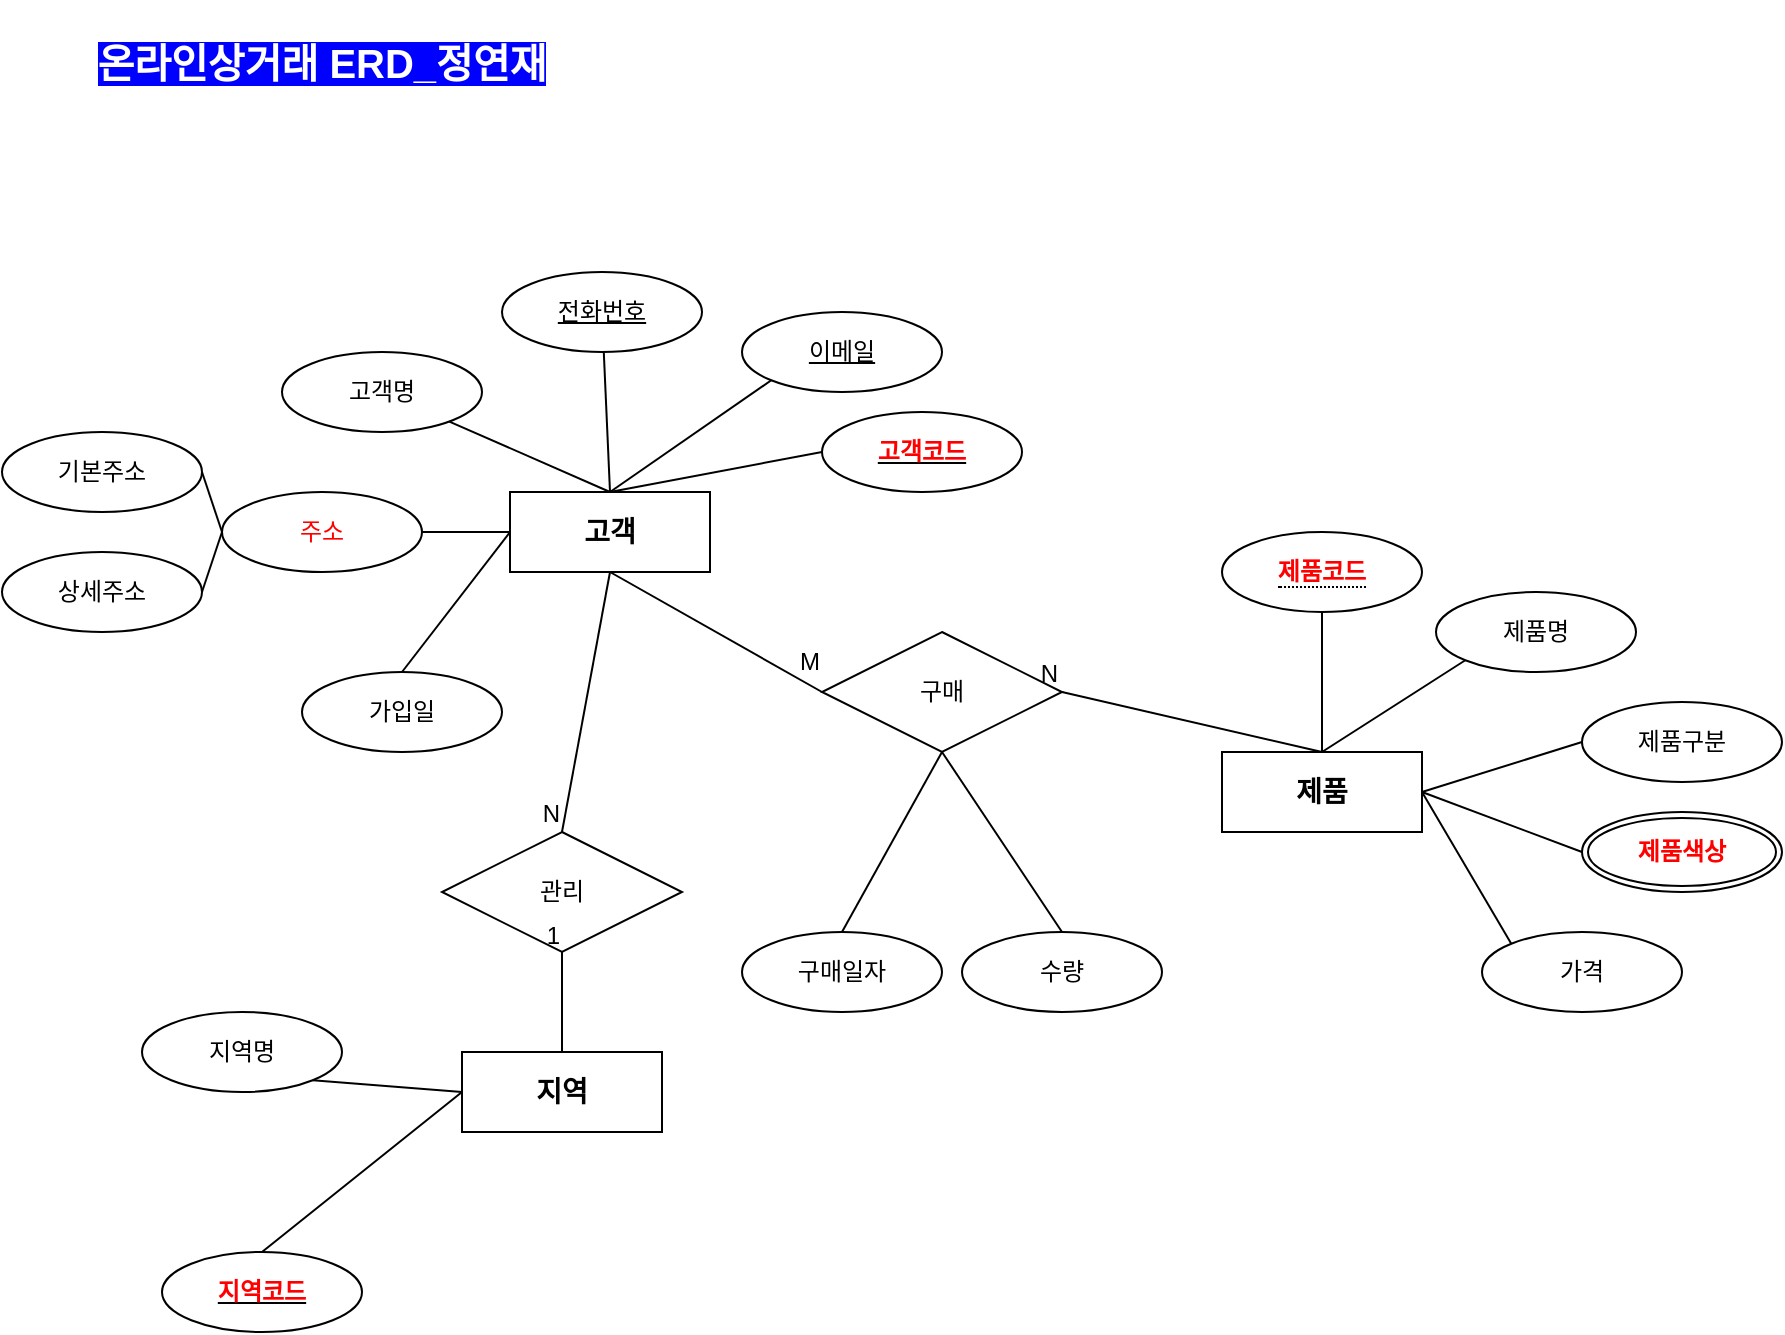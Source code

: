 <mxfile version="22.1.16" type="github">
  <diagram name="페이지-1" id="W0HY6kWPY_1lT_Q2Txw5">
    <mxGraphModel dx="1557" dy="923" grid="1" gridSize="10" guides="1" tooltips="1" connect="1" arrows="1" fold="1" page="1" pageScale="1" pageWidth="827" pageHeight="1169" math="0" shadow="0">
      <root>
        <mxCell id="0" />
        <mxCell id="1" parent="0" />
        <mxCell id="Z0NAfCsCloOLfnVxOBBv-1" value="&lt;b&gt;&lt;font style=&quot;font-size: 14px;&quot;&gt;고객&lt;/font&gt;&lt;/b&gt;" style="whiteSpace=wrap;html=1;align=center;" vertex="1" parent="1">
          <mxGeometry x="264" y="320" width="100" height="40" as="geometry" />
        </mxCell>
        <mxCell id="Z0NAfCsCloOLfnVxOBBv-2" value="상세주소" style="ellipse;whiteSpace=wrap;html=1;align=center;" vertex="1" parent="1">
          <mxGeometry x="10" y="350" width="100" height="40" as="geometry" />
        </mxCell>
        <mxCell id="Z0NAfCsCloOLfnVxOBBv-4" value="고객명" style="ellipse;whiteSpace=wrap;html=1;align=center;" vertex="1" parent="1">
          <mxGeometry x="150" y="250" width="100" height="40" as="geometry" />
        </mxCell>
        <mxCell id="Z0NAfCsCloOLfnVxOBBv-5" value="&lt;font color=&quot;#ff0000&quot;&gt;주소&lt;/font&gt;" style="ellipse;whiteSpace=wrap;html=1;align=center;" vertex="1" parent="1">
          <mxGeometry x="120" y="320" width="100" height="40" as="geometry" />
        </mxCell>
        <mxCell id="Z0NAfCsCloOLfnVxOBBv-6" value="기본주소" style="ellipse;whiteSpace=wrap;html=1;align=center;" vertex="1" parent="1">
          <mxGeometry x="10" y="290" width="100" height="40" as="geometry" />
        </mxCell>
        <mxCell id="Z0NAfCsCloOLfnVxOBBv-8" value="지역명" style="ellipse;whiteSpace=wrap;html=1;align=center;" vertex="1" parent="1">
          <mxGeometry x="80" y="580" width="100" height="40" as="geometry" />
        </mxCell>
        <mxCell id="Z0NAfCsCloOLfnVxOBBv-9" value="제품명" style="ellipse;whiteSpace=wrap;html=1;align=center;" vertex="1" parent="1">
          <mxGeometry x="727" y="370" width="100" height="40" as="geometry" />
        </mxCell>
        <mxCell id="Z0NAfCsCloOLfnVxOBBv-10" value="제품구분" style="ellipse;whiteSpace=wrap;html=1;align=center;" vertex="1" parent="1">
          <mxGeometry x="800" y="425" width="100" height="40" as="geometry" />
        </mxCell>
        <mxCell id="Z0NAfCsCloOLfnVxOBBv-11" value="가격" style="ellipse;whiteSpace=wrap;html=1;align=center;" vertex="1" parent="1">
          <mxGeometry x="750" y="540" width="100" height="40" as="geometry" />
        </mxCell>
        <mxCell id="Z0NAfCsCloOLfnVxOBBv-12" value="가입일" style="ellipse;whiteSpace=wrap;html=1;align=center;" vertex="1" parent="1">
          <mxGeometry x="160" y="410" width="100" height="40" as="geometry" />
        </mxCell>
        <mxCell id="Z0NAfCsCloOLfnVxOBBv-14" value="&lt;b&gt;&lt;font style=&quot;font-size: 14px;&quot;&gt;제품&lt;/font&gt;&lt;/b&gt;" style="whiteSpace=wrap;html=1;align=center;" vertex="1" parent="1">
          <mxGeometry x="620" y="450" width="100" height="40" as="geometry" />
        </mxCell>
        <mxCell id="Z0NAfCsCloOLfnVxOBBv-15" value="&lt;b&gt;&lt;font style=&quot;font-size: 14px;&quot;&gt;지역&lt;/font&gt;&lt;/b&gt;" style="whiteSpace=wrap;html=1;align=center;" vertex="1" parent="1">
          <mxGeometry x="240" y="600" width="100" height="40" as="geometry" />
        </mxCell>
        <mxCell id="Z0NAfCsCloOLfnVxOBBv-16" value="전화번호" style="ellipse;whiteSpace=wrap;html=1;align=center;fontStyle=4;" vertex="1" parent="1">
          <mxGeometry x="260" y="210" width="100" height="40" as="geometry" />
        </mxCell>
        <mxCell id="Z0NAfCsCloOLfnVxOBBv-17" value="이메일" style="ellipse;whiteSpace=wrap;html=1;align=center;fontStyle=4;" vertex="1" parent="1">
          <mxGeometry x="380" y="230" width="100" height="40" as="geometry" />
        </mxCell>
        <mxCell id="Z0NAfCsCloOLfnVxOBBv-18" value="&lt;font color=&quot;#ff0000&quot;&gt;&lt;b&gt;고객코드&lt;/b&gt;&lt;/font&gt;" style="ellipse;whiteSpace=wrap;html=1;align=center;fontStyle=4;" vertex="1" parent="1">
          <mxGeometry x="420" y="280" width="100" height="40" as="geometry" />
        </mxCell>
        <mxCell id="Z0NAfCsCloOLfnVxOBBv-19" value="&lt;font color=&quot;#ff0000&quot;&gt;&lt;b&gt;지역코드&lt;/b&gt;&lt;/font&gt;" style="ellipse;whiteSpace=wrap;html=1;align=center;fontStyle=4;" vertex="1" parent="1">
          <mxGeometry x="90" y="700" width="100" height="40" as="geometry" />
        </mxCell>
        <mxCell id="Z0NAfCsCloOLfnVxOBBv-22" value="&lt;font color=&quot;#ff0000&quot;&gt;&lt;b&gt;제품색상&lt;/b&gt;&lt;/font&gt;" style="ellipse;shape=doubleEllipse;margin=3;whiteSpace=wrap;html=1;align=center;" vertex="1" parent="1">
          <mxGeometry x="800" y="480" width="100" height="40" as="geometry" />
        </mxCell>
        <mxCell id="Z0NAfCsCloOLfnVxOBBv-23" value="" style="endArrow=none;html=1;rounded=0;entryX=0.5;entryY=0;entryDx=0;entryDy=0;" edge="1" parent="1" source="Z0NAfCsCloOLfnVxOBBv-4" target="Z0NAfCsCloOLfnVxOBBv-1">
          <mxGeometry relative="1" as="geometry">
            <mxPoint x="210" y="288.46" as="sourcePoint" />
            <mxPoint x="370" y="288.46" as="targetPoint" />
          </mxGeometry>
        </mxCell>
        <mxCell id="Z0NAfCsCloOLfnVxOBBv-24" value="" style="endArrow=none;html=1;rounded=0;entryX=0.5;entryY=0;entryDx=0;entryDy=0;" edge="1" parent="1" source="Z0NAfCsCloOLfnVxOBBv-16" target="Z0NAfCsCloOLfnVxOBBv-1">
          <mxGeometry relative="1" as="geometry">
            <mxPoint x="300" y="510" as="sourcePoint" />
            <mxPoint x="390" y="150" as="targetPoint" />
          </mxGeometry>
        </mxCell>
        <mxCell id="Z0NAfCsCloOLfnVxOBBv-25" value="" style="endArrow=none;html=1;rounded=0;entryX=0.5;entryY=0;entryDx=0;entryDy=0;exitX=0;exitY=1;exitDx=0;exitDy=0;" edge="1" parent="1" source="Z0NAfCsCloOLfnVxOBBv-17" target="Z0NAfCsCloOLfnVxOBBv-1">
          <mxGeometry relative="1" as="geometry">
            <mxPoint x="370" y="640" as="sourcePoint" />
            <mxPoint x="530" y="640" as="targetPoint" />
          </mxGeometry>
        </mxCell>
        <mxCell id="Z0NAfCsCloOLfnVxOBBv-26" value="" style="endArrow=none;html=1;rounded=0;entryX=0.5;entryY=0;entryDx=0;entryDy=0;exitX=0;exitY=0.5;exitDx=0;exitDy=0;" edge="1" parent="1" source="Z0NAfCsCloOLfnVxOBBv-18" target="Z0NAfCsCloOLfnVxOBBv-1">
          <mxGeometry relative="1" as="geometry">
            <mxPoint x="380" y="650" as="sourcePoint" />
            <mxPoint x="540" y="650" as="targetPoint" />
          </mxGeometry>
        </mxCell>
        <mxCell id="Z0NAfCsCloOLfnVxOBBv-28" value="" style="endArrow=none;html=1;rounded=0;entryX=0;entryY=0.5;entryDx=0;entryDy=0;exitX=1;exitY=0.5;exitDx=0;exitDy=0;" edge="1" parent="1" source="Z0NAfCsCloOLfnVxOBBv-5" target="Z0NAfCsCloOLfnVxOBBv-1">
          <mxGeometry relative="1" as="geometry">
            <mxPoint x="400" y="670" as="sourcePoint" />
            <mxPoint x="560" y="670" as="targetPoint" />
          </mxGeometry>
        </mxCell>
        <mxCell id="Z0NAfCsCloOLfnVxOBBv-30" value="" style="endArrow=none;html=1;rounded=0;entryX=0;entryY=0.5;entryDx=0;entryDy=0;exitX=0.5;exitY=0;exitDx=0;exitDy=0;" edge="1" parent="1" source="Z0NAfCsCloOLfnVxOBBv-12" target="Z0NAfCsCloOLfnVxOBBv-1">
          <mxGeometry relative="1" as="geometry">
            <mxPoint x="420" y="690" as="sourcePoint" />
            <mxPoint x="580" y="690" as="targetPoint" />
          </mxGeometry>
        </mxCell>
        <mxCell id="Z0NAfCsCloOLfnVxOBBv-31" value="" style="endArrow=none;html=1;rounded=0;entryX=0;entryY=0.5;entryDx=0;entryDy=0;exitX=1;exitY=0.5;exitDx=0;exitDy=0;" edge="1" parent="1" source="Z0NAfCsCloOLfnVxOBBv-6" target="Z0NAfCsCloOLfnVxOBBv-5">
          <mxGeometry relative="1" as="geometry">
            <mxPoint x="430" y="700" as="sourcePoint" />
            <mxPoint x="590" y="700" as="targetPoint" />
          </mxGeometry>
        </mxCell>
        <mxCell id="Z0NAfCsCloOLfnVxOBBv-32" value="" style="endArrow=none;html=1;rounded=0;entryX=0;entryY=0.5;entryDx=0;entryDy=0;exitX=1;exitY=0.5;exitDx=0;exitDy=0;" edge="1" parent="1" source="Z0NAfCsCloOLfnVxOBBv-2" target="Z0NAfCsCloOLfnVxOBBv-5">
          <mxGeometry relative="1" as="geometry">
            <mxPoint x="440" y="710" as="sourcePoint" />
            <mxPoint x="600" y="710" as="targetPoint" />
          </mxGeometry>
        </mxCell>
        <mxCell id="Z0NAfCsCloOLfnVxOBBv-33" value="" style="endArrow=none;html=1;rounded=0;entryX=0;entryY=0.5;entryDx=0;entryDy=0;exitX=1;exitY=1;exitDx=0;exitDy=0;" edge="1" parent="1" source="Z0NAfCsCloOLfnVxOBBv-8" target="Z0NAfCsCloOLfnVxOBBv-15">
          <mxGeometry relative="1" as="geometry">
            <mxPoint x="450" y="720" as="sourcePoint" />
            <mxPoint x="610" y="720" as="targetPoint" />
          </mxGeometry>
        </mxCell>
        <mxCell id="Z0NAfCsCloOLfnVxOBBv-34" value="" style="endArrow=none;html=1;rounded=0;entryX=0;entryY=0.5;entryDx=0;entryDy=0;exitX=0.5;exitY=0;exitDx=0;exitDy=0;" edge="1" parent="1" source="Z0NAfCsCloOLfnVxOBBv-19" target="Z0NAfCsCloOLfnVxOBBv-15">
          <mxGeometry relative="1" as="geometry">
            <mxPoint x="460" y="730" as="sourcePoint" />
            <mxPoint x="620" y="730" as="targetPoint" />
          </mxGeometry>
        </mxCell>
        <mxCell id="Z0NAfCsCloOLfnVxOBBv-36" value="" style="endArrow=none;html=1;rounded=0;entryX=1;entryY=0.5;entryDx=0;entryDy=0;exitX=0;exitY=0;exitDx=0;exitDy=0;" edge="1" parent="1" source="Z0NAfCsCloOLfnVxOBBv-11" target="Z0NAfCsCloOLfnVxOBBv-14">
          <mxGeometry relative="1" as="geometry">
            <mxPoint x="480" y="750" as="sourcePoint" />
            <mxPoint x="640" y="750" as="targetPoint" />
          </mxGeometry>
        </mxCell>
        <mxCell id="Z0NAfCsCloOLfnVxOBBv-37" value="" style="endArrow=none;html=1;rounded=0;entryX=1;entryY=0.5;entryDx=0;entryDy=0;exitX=0;exitY=0.5;exitDx=0;exitDy=0;" edge="1" parent="1" source="Z0NAfCsCloOLfnVxOBBv-22" target="Z0NAfCsCloOLfnVxOBBv-14">
          <mxGeometry relative="1" as="geometry">
            <mxPoint x="490" y="760" as="sourcePoint" />
            <mxPoint x="650" y="760" as="targetPoint" />
          </mxGeometry>
        </mxCell>
        <mxCell id="Z0NAfCsCloOLfnVxOBBv-38" value="" style="endArrow=none;html=1;rounded=0;entryX=1;entryY=0.5;entryDx=0;entryDy=0;exitX=0;exitY=0.5;exitDx=0;exitDy=0;" edge="1" parent="1" source="Z0NAfCsCloOLfnVxOBBv-10" target="Z0NAfCsCloOLfnVxOBBv-14">
          <mxGeometry relative="1" as="geometry">
            <mxPoint x="500" y="770" as="sourcePoint" />
            <mxPoint x="660" y="770" as="targetPoint" />
          </mxGeometry>
        </mxCell>
        <mxCell id="Z0NAfCsCloOLfnVxOBBv-39" value="" style="endArrow=none;html=1;rounded=0;entryX=0.5;entryY=0;entryDx=0;entryDy=0;exitX=0;exitY=1;exitDx=0;exitDy=0;" edge="1" parent="1" source="Z0NAfCsCloOLfnVxOBBv-9" target="Z0NAfCsCloOLfnVxOBBv-14">
          <mxGeometry relative="1" as="geometry">
            <mxPoint x="510" y="780" as="sourcePoint" />
            <mxPoint x="670" y="780" as="targetPoint" />
          </mxGeometry>
        </mxCell>
        <mxCell id="Z0NAfCsCloOLfnVxOBBv-41" value="" style="endArrow=none;html=1;rounded=0;entryX=0.5;entryY=0;entryDx=0;entryDy=0;exitX=0.5;exitY=1;exitDx=0;exitDy=0;" edge="1" parent="1" source="Z0NAfCsCloOLfnVxOBBv-45" target="Z0NAfCsCloOLfnVxOBBv-14">
          <mxGeometry relative="1" as="geometry">
            <mxPoint x="520" y="520" as="sourcePoint" />
            <mxPoint x="690" y="800" as="targetPoint" />
          </mxGeometry>
        </mxCell>
        <mxCell id="Z0NAfCsCloOLfnVxOBBv-45" value="&lt;span style=&quot;border-bottom: 1px dotted&quot;&gt;&lt;font color=&quot;#ff0000&quot;&gt;&lt;b&gt;제품코드&lt;/b&gt;&lt;/font&gt;&lt;/span&gt;" style="ellipse;whiteSpace=wrap;html=1;align=center;" vertex="1" parent="1">
          <mxGeometry x="620" y="340" width="100" height="40" as="geometry" />
        </mxCell>
        <mxCell id="Z0NAfCsCloOLfnVxOBBv-46" value="관리" style="shape=rhombus;perimeter=rhombusPerimeter;whiteSpace=wrap;html=1;align=center;" vertex="1" parent="1">
          <mxGeometry x="230" y="490" width="120" height="60" as="geometry" />
        </mxCell>
        <mxCell id="Z0NAfCsCloOLfnVxOBBv-47" value="구매" style="shape=rhombus;perimeter=rhombusPerimeter;whiteSpace=wrap;html=1;align=center;" vertex="1" parent="1">
          <mxGeometry x="420" y="390" width="120" height="60" as="geometry" />
        </mxCell>
        <mxCell id="Z0NAfCsCloOLfnVxOBBv-49" value="수량" style="ellipse;whiteSpace=wrap;html=1;align=center;" vertex="1" parent="1">
          <mxGeometry x="490" y="540" width="100" height="40" as="geometry" />
        </mxCell>
        <mxCell id="Z0NAfCsCloOLfnVxOBBv-50" value="구매일자" style="ellipse;whiteSpace=wrap;html=1;align=center;" vertex="1" parent="1">
          <mxGeometry x="380" y="540" width="100" height="40" as="geometry" />
        </mxCell>
        <mxCell id="Z0NAfCsCloOLfnVxOBBv-51" value="" style="endArrow=none;html=1;rounded=0;entryX=0.5;entryY=1;entryDx=0;entryDy=0;exitX=0.5;exitY=0;exitDx=0;exitDy=0;" edge="1" parent="1" source="Z0NAfCsCloOLfnVxOBBv-15" target="Z0NAfCsCloOLfnVxOBBv-46">
          <mxGeometry relative="1" as="geometry">
            <mxPoint x="180" y="579.23" as="sourcePoint" />
            <mxPoint x="340" y="579.23" as="targetPoint" />
          </mxGeometry>
        </mxCell>
        <mxCell id="Z0NAfCsCloOLfnVxOBBv-52" value="1" style="resizable=0;html=1;whiteSpace=wrap;align=right;verticalAlign=bottom;" connectable="0" vertex="1" parent="Z0NAfCsCloOLfnVxOBBv-51">
          <mxGeometry x="1" relative="1" as="geometry" />
        </mxCell>
        <mxCell id="Z0NAfCsCloOLfnVxOBBv-53" value="" style="endArrow=none;html=1;rounded=0;exitX=0.5;exitY=1;exitDx=0;exitDy=0;entryX=0.5;entryY=0;entryDx=0;entryDy=0;" edge="1" parent="1" source="Z0NAfCsCloOLfnVxOBBv-1" target="Z0NAfCsCloOLfnVxOBBv-46">
          <mxGeometry relative="1" as="geometry">
            <mxPoint x="330" y="460" as="sourcePoint" />
            <mxPoint x="490" y="460" as="targetPoint" />
          </mxGeometry>
        </mxCell>
        <mxCell id="Z0NAfCsCloOLfnVxOBBv-54" value="N" style="resizable=0;html=1;whiteSpace=wrap;align=right;verticalAlign=bottom;" connectable="0" vertex="1" parent="Z0NAfCsCloOLfnVxOBBv-53">
          <mxGeometry x="1" relative="1" as="geometry" />
        </mxCell>
        <mxCell id="Z0NAfCsCloOLfnVxOBBv-59" value="" style="endArrow=none;html=1;rounded=0;entryX=0.5;entryY=0;entryDx=0;entryDy=0;exitX=0.5;exitY=1;exitDx=0;exitDy=0;" edge="1" parent="1" source="Z0NAfCsCloOLfnVxOBBv-47" target="Z0NAfCsCloOLfnVxOBBv-50">
          <mxGeometry relative="1" as="geometry">
            <mxPoint x="330" y="460" as="sourcePoint" />
            <mxPoint x="490" y="460" as="targetPoint" />
          </mxGeometry>
        </mxCell>
        <mxCell id="Z0NAfCsCloOLfnVxOBBv-60" value="" style="endArrow=none;html=1;rounded=0;entryX=0.5;entryY=0;entryDx=0;entryDy=0;exitX=0.5;exitY=1;exitDx=0;exitDy=0;" edge="1" parent="1" source="Z0NAfCsCloOLfnVxOBBv-47" target="Z0NAfCsCloOLfnVxOBBv-49">
          <mxGeometry relative="1" as="geometry">
            <mxPoint x="330" y="460" as="sourcePoint" />
            <mxPoint x="490" y="460" as="targetPoint" />
          </mxGeometry>
        </mxCell>
        <mxCell id="Z0NAfCsCloOLfnVxOBBv-62" value="" style="endArrow=none;html=1;rounded=0;entryX=1;entryY=0.5;entryDx=0;entryDy=0;exitX=0.5;exitY=0;exitDx=0;exitDy=0;" edge="1" parent="1" source="Z0NAfCsCloOLfnVxOBBv-14" target="Z0NAfCsCloOLfnVxOBBv-47">
          <mxGeometry relative="1" as="geometry">
            <mxPoint x="330" y="460" as="sourcePoint" />
            <mxPoint x="490" y="460" as="targetPoint" />
          </mxGeometry>
        </mxCell>
        <mxCell id="Z0NAfCsCloOLfnVxOBBv-63" value="N" style="resizable=0;html=1;whiteSpace=wrap;align=right;verticalAlign=bottom;" connectable="0" vertex="1" parent="Z0NAfCsCloOLfnVxOBBv-62">
          <mxGeometry x="1" relative="1" as="geometry" />
        </mxCell>
        <mxCell id="Z0NAfCsCloOLfnVxOBBv-64" value="" style="endArrow=none;html=1;rounded=0;entryX=0;entryY=0.5;entryDx=0;entryDy=0;exitX=0.5;exitY=1;exitDx=0;exitDy=0;" edge="1" parent="1" source="Z0NAfCsCloOLfnVxOBBv-1" target="Z0NAfCsCloOLfnVxOBBv-47">
          <mxGeometry relative="1" as="geometry">
            <mxPoint x="330" y="460" as="sourcePoint" />
            <mxPoint x="490" y="460" as="targetPoint" />
          </mxGeometry>
        </mxCell>
        <mxCell id="Z0NAfCsCloOLfnVxOBBv-65" value="M" style="text;html=1;strokeColor=none;fillColor=none;align=center;verticalAlign=middle;whiteSpace=wrap;rounded=0;" vertex="1" parent="1">
          <mxGeometry x="384" y="390" width="60" height="30" as="geometry" />
        </mxCell>
        <mxCell id="Z0NAfCsCloOLfnVxOBBv-66" value="&lt;h1&gt;&lt;b&gt;&lt;font color=&quot;#ffffff&quot; style=&quot;font-size: 20px; background-color: rgb(0, 0, 255);&quot;&gt;온라인상거래 ERD_정연재&lt;/font&gt;&lt;/b&gt;&lt;/h1&gt;" style="text;html=1;strokeColor=none;fillColor=none;align=center;verticalAlign=middle;whiteSpace=wrap;rounded=0;" vertex="1" parent="1">
          <mxGeometry x="40" y="90" width="260" height="30" as="geometry" />
        </mxCell>
      </root>
    </mxGraphModel>
  </diagram>
</mxfile>
